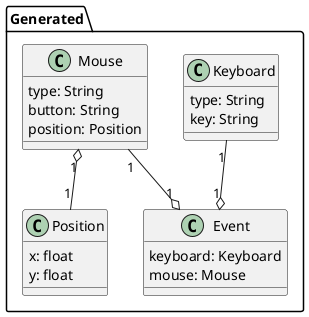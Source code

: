 @startuml
package "Generated" {
    class Event {
        keyboard: Keyboard
        mouse: Mouse
    }

    class Keyboard {
        type: String
        key: String
    }
    Keyboard "1" --o "1" Event

    class Mouse {
        type: String
        button: String
        position: Position
    }
    Mouse "1" o-- "1" Position
    Mouse "1" --o "1" Event

    class Position {
        x: float
        y: float
    }
}
@enduml

